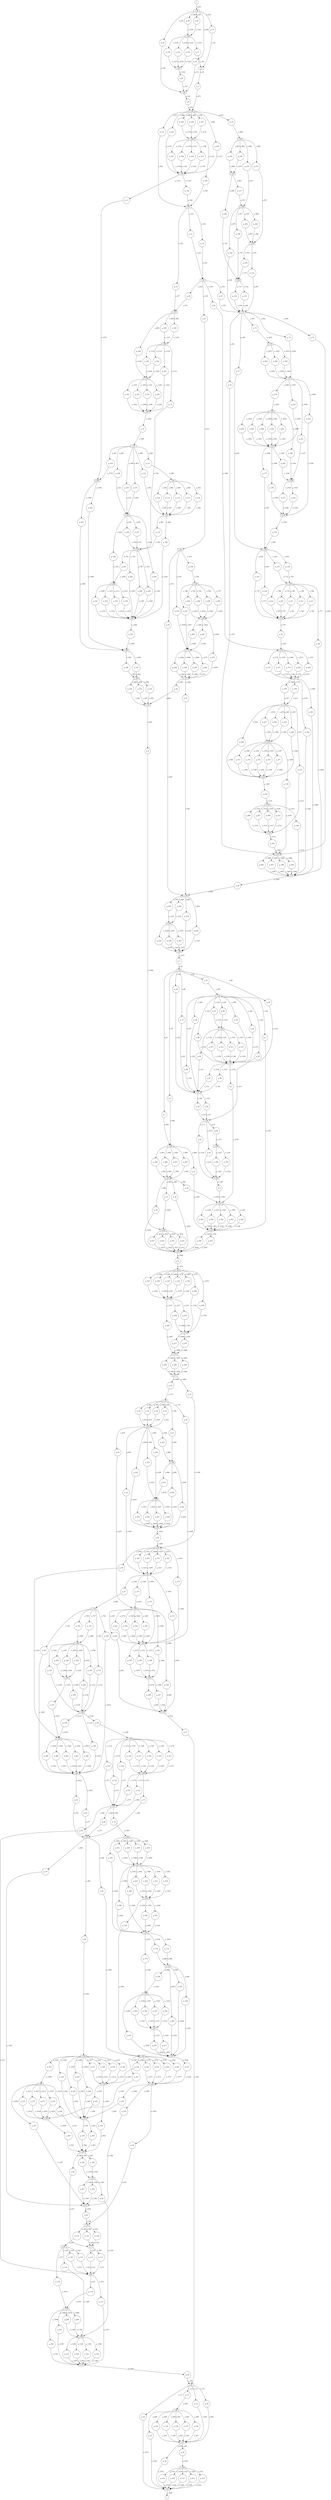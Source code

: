 digraph G {
subgraph place
 {
graph [shape=circle,color=gray];
node [shape=circle];
i;
o;
p_0;
p_1;
p_10;
p_100;
p_101;
p_102;
p_103;
p_104;
p_105;
p_106;
p_107;
p_108;
p_109;
p_11;
p_110;
p_111;
p_112;
p_113;
p_114;
p_115;
p_116;
p_117;
p_118;
p_119;
p_12;
p_120;
p_121;
p_122;
p_123;
p_124;
p_125;
p_126;
p_127;
p_128;
p_129;
p_13;
p_130;
p_131;
p_132;
p_133;
p_134;
p_135;
p_136;
p_137;
p_138;
p_139;
p_14;
p_140;
p_141;
p_142;
p_143;
p_144;
p_145;
p_146;
p_147;
p_148;
p_149;
p_15;
p_150;
p_151;
p_152;
p_153;
p_154;
p_155;
p_156;
p_157;
p_158;
p_159;
p_16;
p_160;
p_161;
p_162;
p_163;
p_164;
p_165;
p_166;
p_167;
p_168;
p_169;
p_17;
p_170;
p_171;
p_172;
p_173;
p_174;
p_175;
p_176;
p_177;
p_178;
p_179;
p_18;
p_180;
p_181;
p_182;
p_183;
p_184;
p_185;
p_186;
p_187;
p_188;
p_189;
p_19;
p_190;
p_191;
p_192;
p_193;
p_194;
p_195;
p_196;
p_197;
p_198;
p_199;
p_2;
p_20;
p_200;
p_201;
p_202;
p_203;
p_204;
p_205;
p_206;
p_207;
p_208;
p_209;
p_21;
p_210;
p_211;
p_212;
p_213;
p_214;
p_215;
p_216;
p_217;
p_218;
p_219;
p_22;
p_220;
p_221;
p_222;
p_223;
p_224;
p_225;
p_226;
p_227;
p_228;
p_229;
p_23;
p_230;
p_231;
p_232;
p_233;
p_234;
p_235;
p_236;
p_237;
p_238;
p_239;
p_24;
p_240;
p_241;
p_242;
p_243;
p_244;
p_245;
p_246;
p_247;
p_248;
p_249;
p_25;
p_250;
p_251;
p_252;
p_253;
p_254;
p_255;
p_256;
p_257;
p_258;
p_259;
p_26;
p_260;
p_261;
p_262;
p_263;
p_264;
p_265;
p_266;
p_267;
p_268;
p_269;
p_27;
p_270;
p_271;
p_272;
p_273;
p_274;
p_275;
p_276;
p_277;
p_278;
p_279;
p_28;
p_280;
p_281;
p_282;
p_283;
p_284;
p_285;
p_286;
p_287;
p_288;
p_289;
p_29;
p_290;
p_291;
p_292;
p_293;
p_294;
p_295;
p_296;
p_297;
p_298;
p_299;
p_3;
p_30;
p_300;
p_301;
p_302;
p_303;
p_304;
p_305;
p_306;
p_307;
p_308;
p_309;
p_31;
p_310;
p_311;
p_312;
p_313;
p_314;
p_315;
p_316;
p_317;
p_318;
p_319;
p_32;
p_320;
p_321;
p_322;
p_323;
p_324;
p_325;
p_326;
p_327;
p_328;
p_329;
p_33;
p_330;
p_331;
p_332;
p_333;
p_334;
p_335;
p_336;
p_337;
p_338;
p_339;
p_34;
p_340;
p_341;
p_342;
p_343;
p_344;
p_345;
p_346;
p_347;
p_348;
p_349;
p_35;
p_350;
p_351;
p_352;
p_353;
p_354;
p_355;
p_356;
p_357;
p_358;
p_359;
p_36;
p_360;
p_361;
p_362;
p_363;
p_364;
p_365;
p_366;
p_367;
p_368;
p_369;
p_37;
p_370;
p_371;
p_372;
p_373;
p_374;
p_375;
p_376;
p_377;
p_378;
p_379;
p_38;
p_380;
p_381;
p_382;
p_383;
p_384;
p_385;
p_386;
p_387;
p_388;
p_389;
p_39;
p_390;
p_391;
p_392;
p_393;
p_394;
p_395;
p_396;
p_397;
p_398;
p_399;
p_4;
p_40;
p_400;
p_401;
p_402;
p_403;
p_404;
p_405;
p_406;
p_407;
p_408;
p_409;
p_41;
p_410;
p_411;
p_412;
p_413;
p_414;
p_415;
p_416;
p_417;
p_418;
p_419;
p_42;
p_420;
p_421;
p_422;
p_423;
p_424;
p_425;
p_426;
p_427;
p_428;
p_429;
p_43;
p_430;
p_431;
p_432;
p_433;
p_434;
p_435;
p_436;
p_437;
p_438;
p_439;
p_44;
p_45;
p_46;
p_47;
p_48;
p_49;
p_5;
p_50;
p_51;
p_52;
p_53;
p_54;
p_55;
p_56;
p_57;
p_58;
p_59;
p_6;
p_60;
p_61;
p_62;
p_63;
p_64;
p_65;
p_66;
p_67;
p_68;
p_69;
p_7;
p_70;
p_71;
p_72;
p_73;
p_74;
p_75;
p_76;
p_77;
p_78;
p_79;
p_8;
p_80;
p_81;
p_82;
p_83;
p_84;
p_85;
p_86;
p_87;
p_88;
p_89;
p_9;
p_90;
p_91;
p_92;
p_93;
p_94;
p_95;
p_96;
p_97;
p_98;
p_99;
}
subgraph transitions
 {
node [shape=rect,height=0.2];
t_102;
t_109;
t_112;
t_114;
t_116;
t_123;
t_124;
t_126;
t_128;
t_129;
t_134;
t_137;
t_140;
t_141;
t_142;
t_143;
t_144;
t_146;
t_149;
t_150;
t_153;
t_156;
t_158;
t_159;
t_16;
t_160;
t_161;
t_164;
t_165;
t_167;
t_168;
t_170;
t_171;
t_172;
t_173;
t_174;
t_176;
t_177;
t_179;
t_180;
t_183;
t_184;
t_185;
t_186;
t_187;
t_188;
t_189;
t_190;
t_191;
t_192;
t_193;
t_194;
t_195;
t_196;
t_197;
t_198;
t_199;
t_200;
t_202;
t_203;
t_204;
t_205;
t_206;
t_207;
t_208;
t_209;
t_210;
t_211;
t_212;
t_213;
t_214;
t_215;
t_216;
t_217;
t_218;
t_219;
t_22;
t_220;
t_221;
t_222;
t_223;
t_225;
t_228;
t_229;
t_230;
t_231;
t_232;
t_233;
t_234;
t_235;
t_236;
t_237;
t_238;
t_239;
t_241;
t_242;
t_243;
t_244;
t_245;
t_246;
t_247;
t_248;
t_249;
t_250;
t_251;
t_29;
t_34;
t_38;
t_40;
t_44;
t_52;
t_57;
t_62;
t_70;
t_76;
t_77;
t_79;
t_82;
t_84;
t_85;
t_86;
t_87;
t_88;
t_89;
t_9;
t_95;
t_97;
}
p_162->t_164[label="a_1006"]
p_101->t_165[label="a_1007"]
t_165->p_245[label="a_1008"]
t_164->p_147[label="a_1009"]
t_164->p_246[label="a_1010"]
t_164->p_272[label="a_1011"]
p_272->t_165[label="a_1012"]
t_164->p_273[label="a_1013"]
p_273->t_165[label="a_1014"]
t_164->p_274[label="a_1015"]
p_274->t_165[label="a_1016"]
t_164->p_275[label="a_1017"]
p_275->t_165[label="a_1018"]
p_187->t_167[label="a_1020"]
p_188->t_167[label="a_1021"]
p_189->t_167[label="a_1022"]
t_167->p_127[label="a_1024"]
p_276->t_167[label="a_1026"]
p_277->t_167[label="a_1028"]
p_278->t_167[label="a_1030"]
p_209->t_168[label="a_1031"]
p_205->t_168[label="a_1033"]
p_206->t_168[label="a_1034"]
p_208->t_168[label="a_1036"]
t_168->p_279[label="a_1039"]
t_168->p_280[label="a_1041"]
t_168->p_281[label="a_1043"]
p_75->t_170[label="a_1045"]
p_78->t_171[label="a_1046"]
t_171->p_218[label="a_1047"]
t_171->p_219[label="a_1048"]
t_171->p_220[label="a_1049"]
t_171->p_221[label="a_1050"]
t_170->p_282[label="a_1051"]
p_282->t_171[label="a_1052"]
t_170->p_283[label="a_1053"]
p_283->t_171[label="a_1054"]
t_170->p_284[label="a_1055"]
p_284->t_171[label="a_1056"]
p_207->t_172[label="a_1057"]
p_129->t_172[label="a_1058"]
p_279->t_173[label="a_1059"]
p_280->t_172[label="a_1060"]
p_281->t_172[label="a_1061"]
t_173->p_91[label="a_1062"]
t_173->p_28[label="a_1063"]
t_172->p_285[label="a_1064"]
p_285->t_173[label="a_1065"]
t_172->p_286[label="a_1066"]
p_286->t_173[label="a_1067"]
t_172->p_287[label="a_1068"]
p_287->t_173[label="a_1069"]
t_172->p_288[label="a_1070"]
p_288->t_173[label="a_1071"]
p_119->t_174[label="a_1072"]
p_116->t_174[label="a_1073"]
t_174->p_289[label="a_1078"]
p_31->t_22[label="a_108"]
t_174->p_290[label="a_1080"]
t_174->p_291[label="a_1082"]
t_174->p_292[label="a_1084"]
p_271->t_176[label="a_1086"]
p_269->t_176[label="a_1087"]
p_270->t_176[label="a_1088"]
t_177->p_22[label="a_1089"]
p_30->t_22[label="a_109"]
t_177->p_23[label="a_1090"]
t_176->p_293[label="a_1091"]
p_293->t_177[label="a_1092"]
t_176->p_294[label="a_1093"]
p_294->t_177[label="a_1094"]
t_176->p_295[label="a_1095"]
p_295->t_177[label="a_1096"]
t_179->p_271[label="a_1098"]
t_179->p_270[label="a_1100"]
p_296->t_179[label="a_1102"]
p_297->t_179[label="a_1104"]
p_298->t_179[label="a_1106"]
p_299->t_179[label="a_1108"]
p_185->t_180[label="a_1109"]
t_22->p_32[label="a_111"]
p_184->t_180[label="a_1110"]
t_180->p_73[label="a_1113"]
t_180->p_300[label="a_1114"]
t_180->p_301[label="a_1116"]
t_180->p_302[label="a_1118"]
p_191->t_183[label="a_1121"]
t_183->p_158[label="a_1123"]
t_183->p_160[label="a_1125"]
t_183->p_65[label="a_1126"]
p_303->t_183[label="a_1128"]
t_22->p_33[label="a_113"]
p_304->t_183[label="a_1130"]
p_305->t_183[label="a_1132"]
p_306->t_183[label="a_1134"]
p_238->t_184[label="a_1135"]
p_237->t_184[label="a_1136"]
p_239->t_185[label="a_1137"]
p_240->t_184[label="a_1138"]
p_241->t_185[label="a_1139"]
t_185->p_150[label="a_1140"]
t_185->p_13[label="a_1141"]
t_184->p_149[label="a_1142"]
t_184->p_307[label="a_1143"]
p_307->t_185[label="a_1144"]
t_184->p_308[label="a_1145"]
p_308->t_185[label="a_1146"]
t_184->p_309[label="a_1147"]
p_309->t_185[label="a_1148"]
t_184->p_310[label="a_1149"]
t_22->p_34[label="a_115"]
p_310->t_185[label="a_1150"]
p_98->t_186[label="a_1151"]
p_26->t_187[label="a_1152"]
p_95->t_187[label="a_1153"]
p_96->t_187[label="a_1154"]
p_97->t_186[label="a_1155"]
p_99->t_187[label="a_1156"]
t_187->p_89[label="a_1157"]
t_187->p_4[label="a_1158"]
t_186->p_86[label="a_1159"]
t_187->p_87[label="a_1160"]
t_186->p_311[label="a_1161"]
p_311->t_187[label="a_1162"]
t_186->p_312[label="a_1163"]
p_312->t_187[label="a_1164"]
t_186->p_313[label="a_1165"]
p_313->t_187[label="a_1166"]
t_186->p_314[label="a_1167"]
p_314->t_187[label="a_1168"]
p_65->t_188[label="a_1169"]
t_22->p_35[label="a_117"]
t_189->p_155[label="a_1170"]
t_189->p_152[label="a_1171"]
t_188->p_153[label="a_1172"]
t_188->p_154[label="a_1173"]
t_188->p_156[label="a_1174"]
t_189->p_71[label="a_1175"]
t_188->p_315[label="a_1176"]
p_315->t_189[label="a_1177"]
t_188->p_316[label="a_1178"]
p_316->t_189[label="a_1179"]
t_188->p_317[label="a_1180"]
p_317->t_189[label="a_1181"]
t_188->p_318[label="a_1182"]
p_318->t_189[label="a_1183"]
t_188->p_319[label="a_1184"]
p_319->t_189[label="a_1185"]
p_290->t_190[label="a_1186"]
p_117->t_191[label="a_1187"]
p_118->t_190[label="a_1188"]
p_289->t_190[label="a_1189"]
p_291->t_191[label="a_1190"]
p_292->t_191[label="a_1191"]
p_85->t_190[label="a_1192"]
t_191->p_30[label="a_1193"]
t_190->p_320[label="a_1194"]
p_320->t_191[label="a_1195"]
t_190->p_321[label="a_1196"]
p_321->t_191[label="a_1197"]
t_190->p_322[label="a_1198"]
p_322->t_191[label="a_1199"]
t_190->p_323[label="a_1200"]
p_323->t_191[label="a_1201"]
p_80->t_192[label="a_1202"]
p_102->t_193[label="a_1203"]
t_193->p_163[label="a_1204"]
t_192->p_162[label="a_1205"]
t_192->p_252[label="a_1206"]
t_193->p_253[label="a_1207"]
t_192->p_254[label="a_1208"]
t_192->p_255[label="a_1209"]
t_192->p_256[label="a_1210"]
t_192->p_324[label="a_1211"]
p_324->t_193[label="a_1212"]
t_192->p_325[label="a_1213"]
p_325->t_193[label="a_1214"]
t_192->p_326[label="a_1215"]
p_326->t_193[label="a_1216"]
t_192->p_327[label="a_1217"]
p_327->t_193[label="a_1218"]
p_261->t_194[label="a_1219"]
p_259->t_195[label="a_1220"]
p_260->t_195[label="a_1221"]
p_262->t_194[label="a_1222"]
t_195->p_1[label="a_1223"]
t_194->p_328[label="a_1224"]
p_328->t_195[label="a_1225"]
t_194->p_329[label="a_1226"]
p_329->t_195[label="a_1227"]
t_194->p_330[label="a_1228"]
p_330->t_195[label="a_1229"]
p_59->t_196[label="a_1230"]
p_58->t_196[label="a_1231"]
t_197->p_43[label="a_1232"]
t_196->p_11[label="a_1233"]
t_196->p_331[label="a_1234"]
p_331->t_197[label="a_1235"]
t_196->p_332[label="a_1236"]
p_332->t_197[label="a_1237"]
t_196->p_333[label="a_1238"]
p_333->t_197[label="a_1239"]
p_301->t_198[label="a_1240"]
p_186->t_198[label="a_1241"]
p_300->t_198[label="a_1242"]
p_302->t_199[label="a_1243"]
t_199->p_72[label="a_1244"]
t_198->p_334[label="a_1245"]
p_334->t_199[label="a_1246"]
t_198->p_335[label="a_1247"]
p_335->t_199[label="a_1248"]
t_198->p_336[label="a_1249"]
p_336->t_199[label="a_1250"]
t_198->p_337[label="a_1251"]
p_337->t_199[label="a_1252"]
p_173->t_200[label="a_1253"]
p_42->t_200[label="a_1257"]
t_200->p_228[label="a_1260"]
t_200->p_229[label="a_1261"]
t_200->p_338[label="a_1262"]
t_200->p_339[label="a_1264"]
t_200->p_340[label="a_1266"]
t_200->p_341[label="a_1268"]
t_200->p_342[label="a_1270"]
p_0->t_202[label="a_1272"]
t_203->p_297[label="a_1273"]
t_203->p_269[label="a_1274"]
t_202->p_296[label="a_1275"]
t_202->p_298[label="a_1276"]
t_203->p_299[label="a_1277"]
t_202->p_343[label="a_1278"]
p_343->t_203[label="a_1279"]
t_202->p_344[label="a_1280"]
p_344->t_203[label="a_1281"]
t_202->p_345[label="a_1282"]
p_345->t_203[label="a_1283"]
t_202->p_346[label="a_1284"]
p_346->t_203[label="a_1285"]
t_202->p_347[label="a_1286"]
p_347->t_203[label="a_1287"]
p_192->t_204[label="a_1288"]
p_193->t_204[label="a_1289"]
t_205->p_306[label="a_1290"]
t_205->p_157[label="a_1291"]
t_204->p_303[label="a_1292"]
t_204->p_304[label="a_1293"]
t_204->p_305[label="a_1294"]
t_204->p_348[label="a_1295"]
p_348->t_205[label="a_1296"]
t_204->p_349[label="a_1297"]
p_349->t_205[label="a_1298"]
t_204->p_350[label="a_1299"]
p_350->t_205[label="a_1300"]
p_168->t_206[label="a_1301"]
p_106->t_207[label="a_1302"]
p_169->t_207[label="a_1303"]
p_201->t_207[label="a_1304"]
p_202->t_207[label="a_1305"]
p_203->t_206[label="a_1306"]
p_204->t_207[label="a_1307"]
t_207->p_105[label="a_1308"]
t_206->p_351[label="a_1309"]
p_351->t_207[label="a_1310"]
t_206->p_352[label="a_1311"]
p_352->t_207[label="a_1312"]
t_206->p_353[label="a_1313"]
p_353->t_207[label="a_1314"]
t_206->p_354[label="a_1315"]
p_354->t_207[label="a_1316"]
p_60->t_208[label="a_1317"]
p_61->t_209[label="a_1318"]
p_62->t_209[label="a_1319"]
t_209->p_6[label="a_1320"]
t_208->p_355[label="a_1321"]
p_355->t_209[label="a_1322"]
t_208->p_356[label="a_1323"]
p_356->t_209[label="a_1324"]
p_190->t_210[label="a_1325"]
p_174->t_210[label="a_1326"]
t_211->p_278[label="a_1327"]
t_210->p_276[label="a_1328"]
t_211->p_277[label="a_1329"]
t_210->p_357[label="a_1330"]
p_357->t_211[label="a_1331"]
t_210->p_358[label="a_1332"]
p_358->t_211[label="a_1333"]
t_210->p_359[label="a_1334"]
p_359->t_211[label="a_1335"]
t_210->p_360[label="a_1336"]
p_360->t_211[label="a_1337"]
p_4->t_212[label="a_1338"]
p_20->t_212[label="a_1339"]
p_21->t_213[label="a_1340"]
p_3->t_213[label="a_1341"]
p_6->t_212[label="a_1342"]
t_213->p_258[label="a_1343"]
t_213->p_257[label="a_1344"]
t_212->p_361[label="a_1345"]
p_361->t_213[label="a_1346"]
t_212->p_362[label="a_1347"]
p_362->t_213[label="a_1348"]
t_212->p_363[label="a_1349"]
p_363->t_213[label="a_1350"]
t_212->p_364[label="a_1351"]
p_364->t_213[label="a_1352"]
t_212->p_365[label="a_1353"]
p_365->t_213[label="a_1354"]
p_146->t_214[label="a_1355"]
p_103->t_215[label="a_1356"]
p_147->t_215[label="a_1357"]
p_148->t_214[label="a_1358"]
p_79->t_215[label="a_1359"]
t_215->p_83[label="a_1360"]
t_214->p_85[label="a_1361"]
t_214->p_366[label="a_1362"]
p_366->t_215[label="a_1363"]
t_214->p_367[label="a_1364"]
p_367->t_215[label="a_1365"]
p_66->t_216[label="a_1366"]
p_93->t_216[label="a_1367"]
t_217->p_195[label="a_1368"]
t_217->p_181[label="a_1369"]
t_217->p_182[label="a_1370"]
t_217->p_194[label="a_1371"]
t_216->p_368[label="a_1372"]
p_368->t_217[label="a_1373"]
t_216->p_369[label="a_1374"]
p_369->t_217[label="a_1375"]
t_216->p_370[label="a_1376"]
p_370->t_217[label="a_1377"]
t_216->p_371[label="a_1378"]
p_371->t_217[label="a_1379"]
t_216->p_372[label="a_1380"]
p_372->t_217[label="a_1381"]
p_251->t_218[label="a_1382"]
p_247->t_218[label="a_1383"]
p_248->t_219[label="a_1384"]
p_249->t_219[label="a_1385"]
p_250->t_218[label="a_1386"]
t_219->p_230[label="a_1387"]
t_218->p_179[label="a_1388"]
t_218->p_373[label="a_1389"]
p_373->t_219[label="a_1390"]
t_218->p_374[label="a_1391"]
p_374->t_219[label="a_1392"]
t_218->p_375[label="a_1393"]
p_375->t_219[label="a_1394"]
t_218->p_376[label="a_1395"]
p_376->t_219[label="a_1396"]
t_218->p_377[label="a_1397"]
p_377->t_219[label="a_1398"]
p_23->t_220[label="a_1399"]
p_39->t_220[label="a_1400"]
p_41->t_221[label="a_1401"]
t_221->p_57[label="a_1402"]
t_220->p_170[label="a_1403"]
t_221->p_171[label="a_1404"]
t_221->p_172[label="a_1405"]
t_221->p_173[label="a_1406"]
t_220->p_56[label="a_1407"]
t_220->p_378[label="a_1408"]
p_378->t_221[label="a_1409"]
t_220->p_379[label="a_1410"]
p_379->t_221[label="a_1411"]
t_220->p_380[label="a_1412"]
p_380->t_221[label="a_1413"]
t_220->p_381[label="a_1414"]
p_381->t_221[label="a_1415"]
p_158->t_222[label="a_1416"]
p_157->t_222[label="a_1417"]
p_159->t_223[label="a_1418"]
p_160->t_223[label="a_1419"]
p_161->t_223[label="a_1420"]
p_56->t_222[label="a_1421"]
t_223->p_63[label="a_1422"]
t_223->p_64[label="a_1423"]
t_222->p_382[label="a_1424"]
p_382->t_223[label="a_1425"]
t_222->p_383[label="a_1426"]
p_383->t_223[label="a_1427"]
t_222->p_384[label="a_1428"]
p_384->t_223[label="a_1429"]
t_29->p_8[label="a_143"]
t_222->p_385[label="a_1430"]
p_385->t_223[label="a_1431"]
t_222->p_386[label="a_1432"]
p_386->t_223[label="a_1433"]
t_225->p_175[label="a_1435"]
t_225->p_174[label="a_1437"]
t_225->p_176[label="a_1438"]
p_387->t_225[label="a_1440"]
p_388->t_225[label="a_1442"]
p_389->t_225[label="a_1444"]
p_390->t_225[label="a_1446"]
p_391->t_225[label="a_1448"]
p_338->t_228[label="a_1461"]
p_170->t_228[label="a_1462"]
p_171->t_228[label="a_1463"]
p_339->t_228[label="a_1464"]
p_340->t_228[label="a_1465"]
p_341->t_229[label="a_1466"]
p_342->t_228[label="a_1467"]
p_40->t_228[label="a_1468"]
t_229->p_227[label="a_1469"]
p_43->t_29[label="a_147"]
t_229->p_226[label="a_1470"]
t_228->p_395[label="a_1471"]
p_395->t_229[label="a_1472"]
t_228->p_396[label="a_1473"]
p_396->t_229[label="a_1474"]
t_228->p_397[label="a_1475"]
p_397->t_229[label="a_1476"]
p_76->t_230[label="a_1477"]
p_179->t_230[label="a_1478"]
p_180->t_231[label="a_1479"]
p_181->t_231[label="a_1480"]
p_182->t_231[label="a_1481"]
p_183->t_230[label="a_1482"]
p_74->t_230[label="a_1483"]
p_94->t_231[label="a_1484"]
t_231->p_46[label="a_1485"]
t_230->p_398[label="a_1486"]
p_398->t_231[label="a_1487"]
t_230->p_399[label="a_1488"]
p_399->t_231[label="a_1489"]
p_44->t_29[label="a_149"]
t_230->p_400[label="a_1490"]
p_400->t_231[label="a_1491"]
t_230->p_401[label="a_1492"]
p_401->t_231[label="a_1493"]
p_219->t_232[label="a_1494"]
p_218->t_233[label="a_1495"]
t_233->p_177[label="a_1496"]
t_233->p_392[label="a_1497"]
t_233->p_393[label="a_1498"]
t_232->p_394[label="a_1499"]
t_232->p_402[label="a_1500"]
p_402->t_233[label="a_1501"]
t_232->p_403[label="a_1502"]
p_403->t_233[label="a_1503"]
t_232->p_404[label="a_1504"]
p_404->t_233[label="a_1505"]
t_232->p_405[label="a_1506"]
p_405->t_233[label="a_1507"]
t_232->p_406[label="a_1508"]
p_406->t_233[label="a_1509"]
p_45->t_29[label="a_151"]
p_230->t_234[label="a_1510"]
p_231->t_235[label="a_1511"]
t_235->p_183[label="a_1512"]
t_234->p_180[label="a_1513"]
t_234->p_407[label="a_1514"]
p_407->t_235[label="a_1515"]
t_234->p_408[label="a_1516"]
p_408->t_235[label="a_1517"]
t_234->p_409[label="a_1518"]
p_409->t_235[label="a_1519"]
t_234->p_410[label="a_1520"]
p_410->t_235[label="a_1521"]
p_36->t_236[label="a_1522"]
p_35->t_237[label="a_1523"]
p_37->t_237[label="a_1524"]
p_38->t_237[label="a_1525"]
t_237->o[label="a_1526"]
t_236->p_411[label="a_1527"]
p_411->t_237[label="a_1528"]
t_236->p_412[label="a_1529"]
p_412->t_237[label="a_1530"]
t_236->p_413[label="a_1531"]
p_413->t_237[label="a_1532"]
t_236->p_414[label="a_1533"]
p_414->t_237[label="a_1534"]
t_236->p_415[label="a_1535"]
p_415->t_237[label="a_1536"]
p_221->t_238[label="a_1537"]
p_220->t_239[label="a_1538"]
p_392->t_238[label="a_1539"]
p_393->t_239[label="a_1540"]
p_394->t_238[label="a_1541"]
t_239->p_178[label="a_1542"]
t_238->p_416[label="a_1543"]
p_416->t_239[label="a_1544"]
t_238->p_417[label="a_1545"]
p_417->t_239[label="a_1546"]
t_241->p_387[label="a_1548"]
t_241->p_126[label="a_1549"]
t_241->p_390[label="a_1552"]
p_418->t_241[label="a_1555"]
p_419->t_241[label="a_1557"]
p_420->t_241[label="a_1559"]
p_421->t_241[label="a_1561"]
p_81->t_242[label="a_1562"]
p_126->t_242[label="a_1563"]
p_127->t_243[label="a_1564"]
t_243->p_84[label="a_1565"]
t_243->p_100[label="a_1566"]
t_242->p_101[label="a_1567"]
t_242->p_102[label="a_1568"]
t_243->p_103[label="a_1569"]
t_242->p_422[label="a_1570"]
p_422->t_243[label="a_1571"]
t_242->p_423[label="a_1572"]
p_423->t_243[label="a_1573"]
t_242->p_424[label="a_1574"]
p_424->t_243[label="a_1575"]
t_242->p_425[label="a_1576"]
p_425->t_243[label="a_1577"]
p_13->t_244[label="a_1578"]
p_104->t_244[label="a_1579"]
p_105->t_245[label="a_1580"]
t_245->p_196[label="a_1581"]
t_245->p_197[label="a_1582"]
t_244->p_426[label="a_1583"]
p_426->t_245[label="a_1584"]
t_244->p_427[label="a_1585"]
p_427->t_245[label="a_1586"]
p_70->t_246[label="a_1587"]
t_247->p_420[label="a_1588"]
t_247->p_388[label="a_1589"]
t_247->p_389[label="a_1590"]
t_246->p_391[label="a_1591"]
t_247->p_418[label="a_1592"]
t_247->p_419[label="a_1593"]
t_247->p_421[label="a_1594"]
t_246->p_428[label="a_1595"]
p_428->t_247[label="a_1596"]
t_246->p_429[label="a_1597"]
p_429->t_247[label="a_1598"]
t_246->p_430[label="a_1599"]
p_430->t_247[label="a_1600"]
t_246->p_431[label="a_1601"]
p_431->t_247[label="a_1602"]
p_17->t_248[label="a_1603"]
p_18->t_249[label="a_1604"]
p_19->t_249[label="a_1605"]
p_2->t_248[label="a_1606"]
p_257->t_249[label="a_1607"]
p_258->t_249[label="a_1608"]
t_249->p_0[label="a_1609"]
t_248->p_432[label="a_1610"]
p_432->t_249[label="a_1611"]
t_248->p_433[label="a_1612"]
p_433->t_249[label="a_1613"]
t_248->p_434[label="a_1614"]
p_434->t_249[label="a_1615"]
t_248->p_435[label="a_1616"]
p_435->t_249[label="a_1617"]
p_243->t_250[label="a_1618"]
p_222->t_251[label="a_1619"]
p_224->t_250[label="a_1620"]
p_225->t_250[label="a_1621"]
p_242->t_251[label="a_1622"]
p_244->t_251[label="a_1623"]
t_251->p_39[label="a_1624"]
t_250->p_436[label="a_1625"]
p_436->t_251[label="a_1626"]
t_250->p_437[label="a_1627"]
p_437->t_251[label="a_1628"]
t_250->p_438[label="a_1629"]
p_438->t_251[label="a_1630"]
t_250->p_439[label="a_1631"]
p_439->t_251[label="a_1632"]
p_22->t_34[label="a_175"]
t_34->p_40[label="a_178"]
t_34->p_51[label="a_180"]
t_34->p_52[label="a_182"]
t_34->p_53[label="a_184"]
t_34->p_54[label="a_186"]
t_34->p_55[label="a_188"]
i->t_38[label="a_201"]
t_38->p_10[label="a_203"]
t_38->p_44[label="a_205"]
t_38->p_45[label="a_206"]
t_38->p_58[label="a_207"]
t_38->p_59[label="a_209"]
p_48->t_40[label="a_211"]
p_49->t_40[label="a_212"]
p_50->t_40[label="a_213"]
t_40->p_60[label="a_215"]
t_40->p_61[label="a_217"]
t_40->p_62[label="a_219"]
p_16->t_44[label="a_230"]
p_12->t_44[label="a_231"]
t_44->p_29[label="a_234"]
t_44->p_47[label="a_235"]
t_44->p_66[label="a_236"]
t_44->p_67[label="a_238"]
p_68->t_52[label="a_275"]
p_63->t_52[label="a_276"]
p_64->t_52[label="a_277"]
p_71->t_52[label="a_280"]
t_52->p_79[label="a_282"]
t_52->p_80[label="a_284"]
t_52->p_81[label="a_286"]
p_24->t_57[label="a_303"]
p_27->t_57[label="a_305"]
t_57->p_48[label="a_306"]
t_57->p_50[label="a_310"]
p_86->t_57[label="a_312"]
p_87->t_57[label="a_314"]
p_88->t_57[label="a_316"]
p_89->t_57[label="a_318"]
p_90->t_57[label="a_320"]
t_9->p_9[label="a_33"]
p_25->t_62[label="a_340"]
t_62->p_3[label="a_343"]
t_62->p_49[label="a_344"]
t_62->p_88[label="a_347"]
t_62->p_90[label="a_349"]
t_62->p_95[label="a_350"]
t_62->p_96[label="a_352"]
t_62->p_97[label="a_354"]
t_62->p_98[label="a_356"]
t_62->p_99[label="a_358"]
p_10->t_9[label="a_36"]
p_11->t_9[label="a_38"]
p_72->t_70[label="a_399"]
t_70->p_104[label="a_401"]
t_70->p_107[label="a_403"]
t_70->p_108[label="a_404"]
t_70->p_109[label="a_405"]
t_70->p_111[label="a_406"]
t_70->p_112[label="a_408"]
p_83->t_76[label="a_436"]
p_82->t_77[label="a_437"]
p_84->t_76[label="a_438"]
t_77->p_115[label="a_439"]
t_77->p_113[label="a_440"]
t_76->p_114[label="a_441"]
t_76->p_120[label="a_442"]
p_120->t_77[label="a_443"]
t_76->p_121[label="a_444"]
p_121->t_77[label="a_445"]
p_67->t_79[label="a_447"]
t_79->p_77[label="a_448"]
t_79->p_74[label="a_449"]
t_79->p_75[label="a_450"]
t_79->p_76[label="a_451"]
t_79->p_78[label="a_452"]
p_122->t_79[label="a_454"]
p_123->t_79[label="a_456"]
p_124->t_79[label="a_458"]
p_125->t_79[label="a_460"]
p_47->t_82[label="a_472"]
t_82->p_92[label="a_475"]
t_82->p_128[label="a_476"]
t_82->p_129[label="a_478"]
p_111->t_84[label="a_480"]
p_112->t_85[label="a_481"]
t_85->p_106[label="a_482"]
t_85->p_110[label="a_483"]
t_84->p_130[label="a_484"]
p_130->t_85[label="a_485"]
t_84->p_131[label="a_486"]
p_131->t_85[label="a_487"]
t_84->p_132[label="a_488"]
p_132->t_85[label="a_489"]
t_84->p_133[label="a_490"]
p_133->t_85[label="a_491"]
t_84->p_134[label="a_492"]
p_134->t_85[label="a_493"]
p_33->t_86[label="a_494"]
p_32->t_87[label="a_495"]
p_34->t_87[label="a_496"]
t_87->p_36[label="a_497"]
t_86->p_37[label="a_498"]
t_87->p_38[label="a_499"]
t_86->p_135[label="a_500"]
p_135->t_87[label="a_501"]
t_86->p_136[label="a_502"]
p_136->t_87[label="a_503"]
t_86->p_137[label="a_504"]
p_137->t_87[label="a_505"]
t_86->p_138[label="a_506"]
p_138->t_87[label="a_507"]
t_86->p_139[label="a_508"]
p_139->t_87[label="a_509"]
p_114->t_88[label="a_510"]
p_113->t_89[label="a_511"]
p_115->t_89[label="a_512"]
p_69->t_89[label="a_513"]
t_89->p_117[label="a_514"]
t_89->p_116[label="a_515"]
t_88->p_118[label="a_516"]
t_88->p_119[label="a_517"]
t_88->p_140[label="a_518"]
p_140->t_89[label="a_519"]
t_88->p_141[label="a_520"]
p_141->t_89[label="a_521"]
t_95->p_16[label="a_552"]
t_95->p_12[label="a_553"]
t_95->p_14[label="a_555"]
p_149->t_95[label="a_558"]
p_150->t_95[label="a_560"]
p_151->t_95[label="a_562"]
t_97->p_70[label="a_564"]
t_97->p_68[label="a_565"]
t_97->p_69[label="a_566"]
p_152->t_97[label="a_569"]
p_153->t_97[label="a_571"]
p_154->t_97[label="a_573"]
p_155->t_97[label="a_575"]
p_156->t_97[label="a_577"]
p_107->t_102[label="a_609"]
p_108->t_102[label="a_611"]
p_109->t_102[label="a_612"]
t_102->p_166[label="a_616"]
t_102->p_167[label="a_618"]
t_102->p_168[label="a_620"]
t_102->p_169[label="a_622"]
p_77->t_109[label="a_650"]
t_109->p_145[label="a_652"]
t_109->p_142[label="a_653"]
t_109->p_143[label="a_654"]
t_109->p_144[label="a_655"]
p_177->t_109[label="a_657"]
p_178->t_109[label="a_659"]
p_29->t_112[label="a_676"]
p_14->t_112[label="a_677"]
t_112->p_184[label="a_680"]
t_112->p_185[label="a_682"]
t_112->p_186[label="a_684"]
p_175->t_114[label="a_686"]
p_176->t_114[label="a_688"]
t_114->p_187[label="a_690"]
t_114->p_188[label="a_692"]
t_114->p_189[label="a_694"]
t_114->p_190[label="a_696"]
p_57->t_116[label="a_698"]
t_116->p_159[label="a_702"]
t_116->p_161[label="a_704"]
t_116->p_191[label="a_705"]
t_116->p_192[label="a_707"]
t_116->p_193[label="a_709"]
t_123->p_125[label="a_732"]
t_123->p_122[label="a_733"]
p_198->t_123[label="a_737"]
p_199->t_123[label="a_739"]
p_200->t_123[label="a_741"]
p_167->t_124[label="a_742"]
p_110->t_124[label="a_744"]
p_166->t_124[label="a_745"]
p_73->t_124[label="a_748"]
t_124->p_201[label="a_750"]
t_124->p_202[label="a_752"]
t_124->p_203[label="a_754"]
t_124->p_204[label="a_756"]
p_128->t_126[label="a_758"]
p_1->t_16[label="a_76"]
t_126->p_205[label="a_762"]
t_126->p_206[label="a_764"]
t_126->p_207[label="a_766"]
t_126->p_208[label="a_768"]
t_126->p_209[label="a_770"]
p_145->t_128[label="a_772"]
p_142->t_129[label="a_773"]
p_143->t_129[label="a_774"]
p_144->t_128[label="a_775"]
t_129->p_93[label="a_776"]
t_128->p_94[label="a_777"]
t_128->p_210[label="a_778"]
p_210->t_129[label="a_779"]
t_128->p_211[label="a_780"]
p_211->t_129[label="a_781"]
t_128->p_212[label="a_782"]
p_212->t_129[label="a_783"]
t_128->p_213[label="a_784"]
p_213->t_129[label="a_785"]
t_128->p_214[label="a_786"]
p_214->t_129[label="a_787"]
t_16->p_5[label="a_79"]
t_16->p_7[label="a_81"]
p_55->t_134[label="a_812"]
p_52->t_134[label="a_814"]
p_53->t_134[label="a_815"]
p_54->t_134[label="a_816"]
t_134->p_41[label="a_818"]
t_134->p_42[label="a_819"]
t_16->p_24[label="a_82"]
t_134->p_222[label="a_820"]
t_134->p_223[label="a_822"]
t_134->p_224[label="a_824"]
t_134->p_225[label="a_826"]
p_172->t_137[label="a_830"]
t_137->p_31[label="a_834"]
p_226->t_137[label="a_836"]
p_227->t_137[label="a_838"]
t_16->p_25[label="a_84"]
p_228->t_137[label="a_840"]
p_229->t_137[label="a_842"]
p_197->t_140[label="a_852"]
p_196->t_140[label="a_853"]
p_28->t_141[label="a_854"]
t_141->p_2[label="a_855"]
t_140->p_232[label="a_856"]
p_232->t_141[label="a_857"]
t_140->p_233[label="a_858"]
p_233->t_141[label="a_859"]
t_16->p_26[label="a_86"]
t_140->p_234[label="a_860"]
p_234->t_141[label="a_861"]
p_15->t_142[label="a_862"]
t_143->p_217[label="a_863"]
t_143->p_200[label="a_864"]
t_142->p_215[label="a_865"]
t_142->p_216[label="a_866"]
t_142->p_235[label="a_867"]
p_235->t_143[label="a_868"]
t_142->p_236[label="a_869"]
p_236->t_143[label="a_870"]
p_9->t_144[label="a_871"]
p_8->t_144[label="a_872"]
t_144->p_15[label="a_876"]
t_144->p_151[label="a_877"]
t_144->p_237[label="a_878"]
t_16->p_27[label="a_88"]
t_144->p_238[label="a_880"]
t_144->p_239[label="a_882"]
t_144->p_240[label="a_884"]
t_144->p_241[label="a_886"]
p_223->t_146[label="a_888"]
p_51->t_146[label="a_892"]
t_146->p_242[label="a_894"]
t_146->p_243[label="a_896"]
t_146->p_244[label="a_898"]
p_163->t_149[label="a_902"]
p_164->t_149[label="a_903"]
p_165->t_149[label="a_904"]
t_149->p_146[label="a_905"]
t_149->p_148[label="a_907"]
t_149->p_82[label="a_908"]
p_245->t_149[label="a_910"]
p_246->t_149[label="a_912"]
p_195->t_150[label="a_913"]
p_194->t_150[label="a_914"]
t_150->p_231[label="a_917"]
t_150->p_247[label="a_918"]
t_150->p_248[label="a_920"]
t_150->p_249[label="a_922"]
t_150->p_250[label="a_924"]
t_150->p_251[label="a_926"]
p_100->t_153[label="a_929"]
t_153->p_165[label="a_931"]
t_153->p_164[label="a_934"]
p_252->t_153[label="a_936"]
p_253->t_153[label="a_938"]
p_254->t_153[label="a_940"]
p_255->t_153[label="a_942"]
p_256->t_153[label="a_944"]
p_92->t_156[label="a_959"]
p_46->t_156[label="a_960"]
p_91->t_156[label="a_961"]
t_156->p_259[label="a_963"]
t_156->p_260[label="a_965"]
t_156->p_261[label="a_967"]
t_156->p_262[label="a_969"]
p_216->t_158[label="a_971"]
p_215->t_159[label="a_972"]
p_217->t_158[label="a_973"]
t_159->p_198[label="a_974"]
t_159->p_123[label="a_975"]
t_158->p_124[label="a_976"]
t_158->p_199[label="a_977"]
t_158->p_263[label="a_978"]
p_263->t_159[label="a_979"]
t_158->p_264[label="a_980"]
p_264->t_159[label="a_981"]
p_5->t_160[label="a_982"]
p_7->t_160[label="a_983"]
t_161->p_19[label="a_984"]
t_161->p_17[label="a_985"]
t_161->p_18[label="a_986"]
t_161->p_20[label="a_987"]
t_160->p_21[label="a_988"]
t_160->p_265[label="a_989"]
p_265->t_161[label="a_990"]
t_160->p_266[label="a_991"]
p_266->t_161[label="a_992"]
t_160->p_267[label="a_993"]
p_267->t_161[label="a_994"]
t_160->p_268[label="a_995"]
p_268->t_161[label="a_996"]
}
